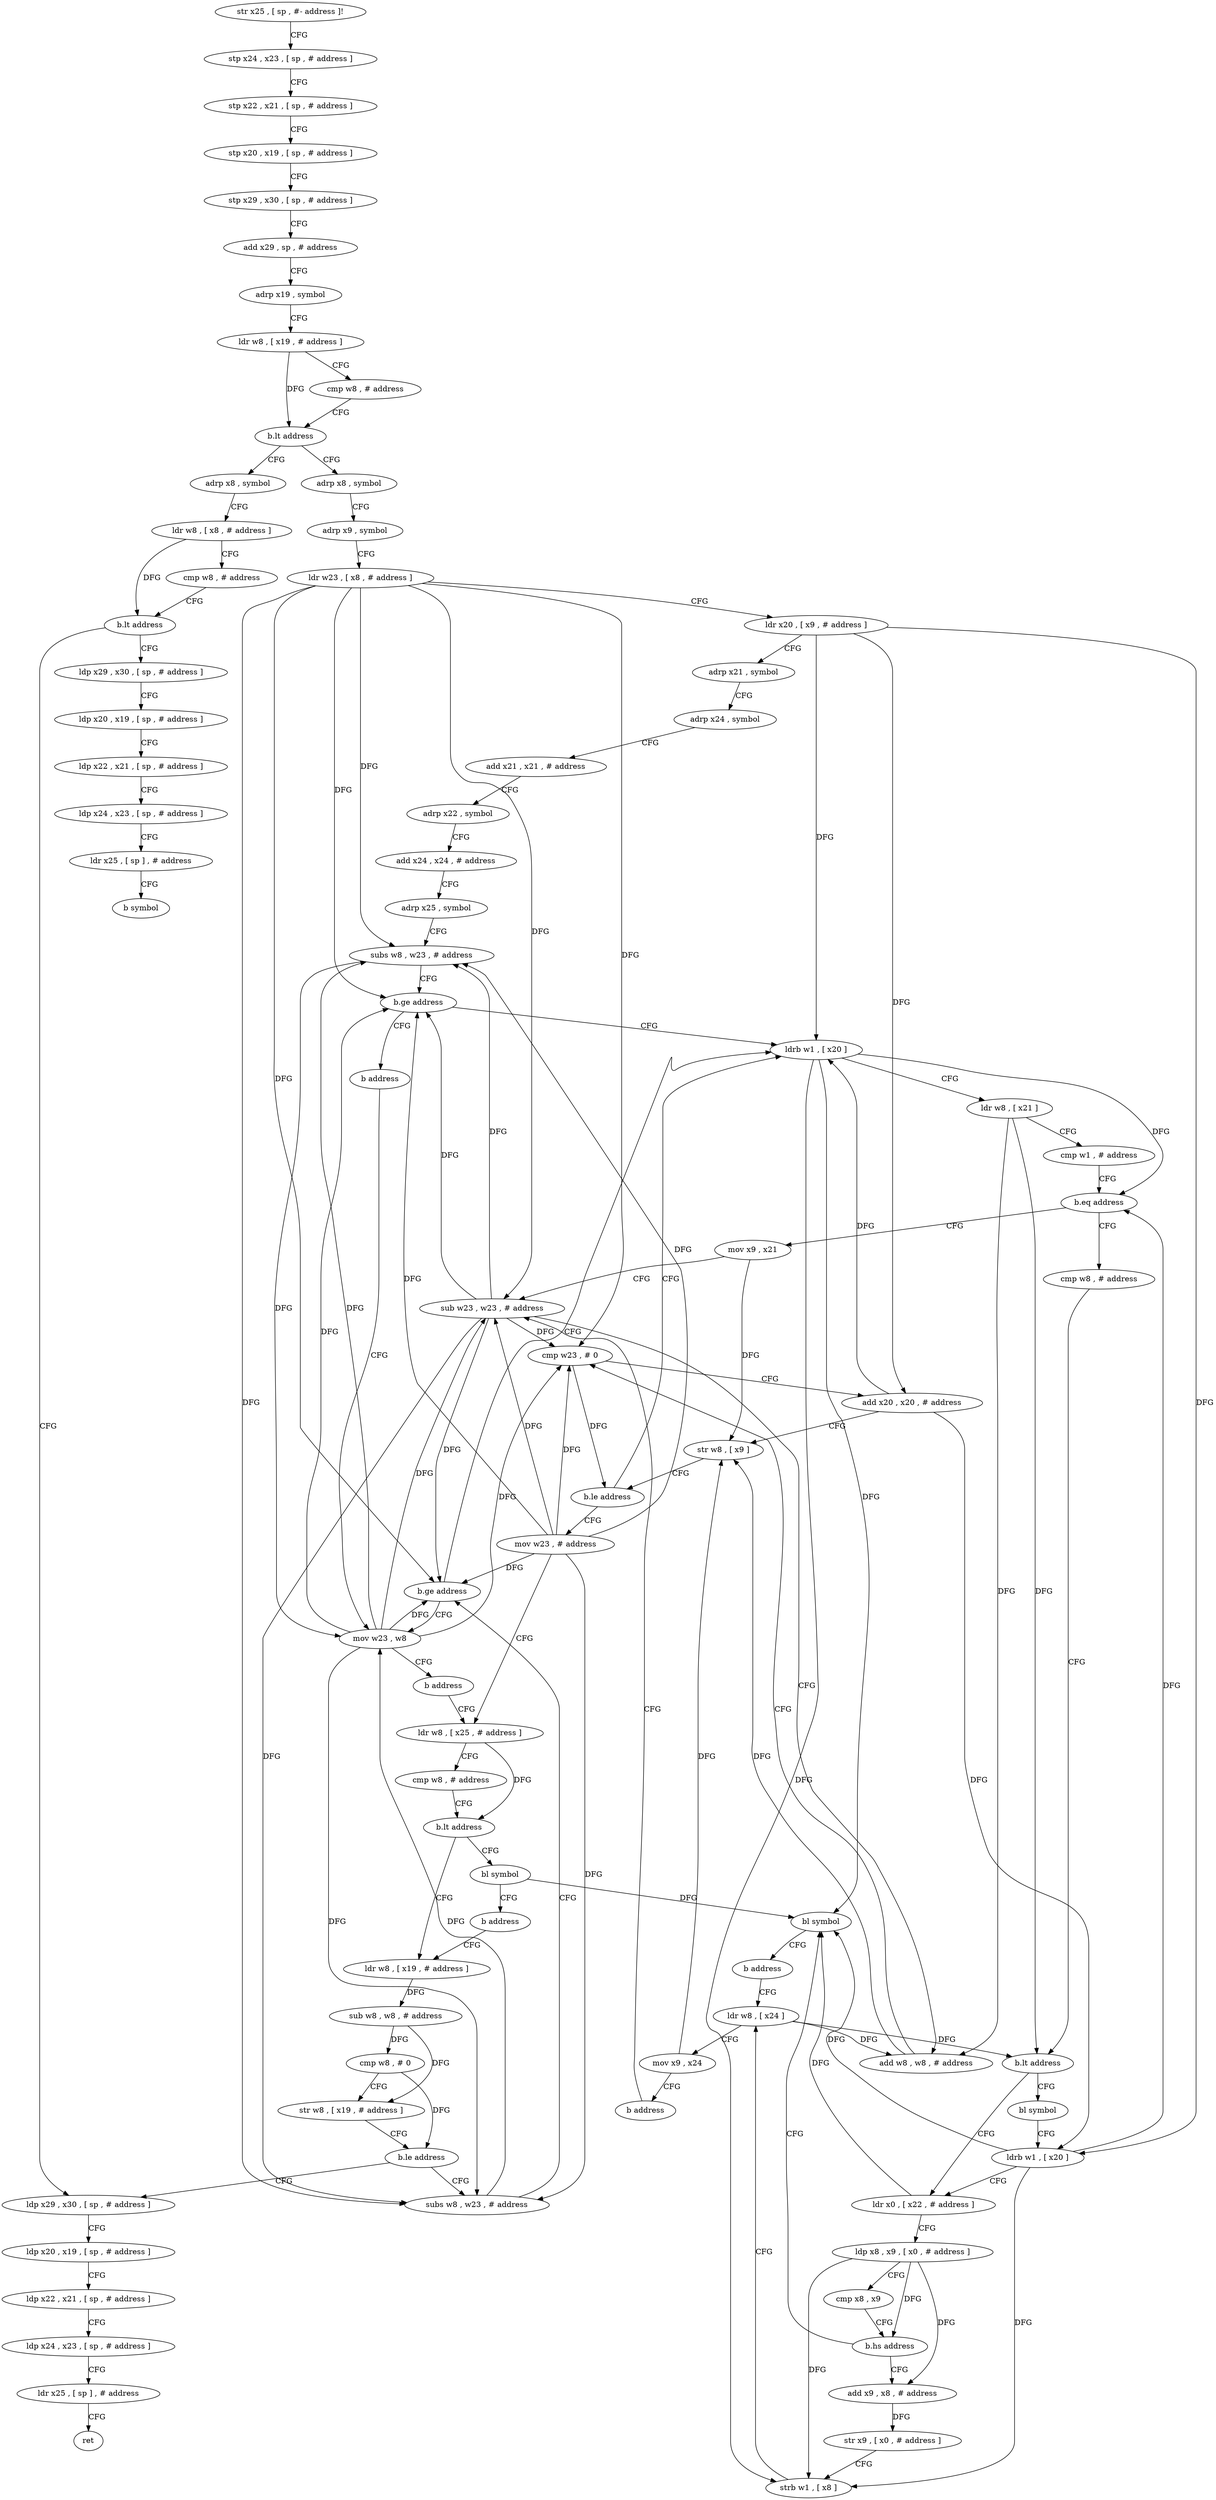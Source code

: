 digraph "func" {
"4217128" [label = "str x25 , [ sp , #- address ]!" ]
"4217132" [label = "stp x24 , x23 , [ sp , # address ]" ]
"4217136" [label = "stp x22 , x21 , [ sp , # address ]" ]
"4217140" [label = "stp x20 , x19 , [ sp , # address ]" ]
"4217144" [label = "stp x29 , x30 , [ sp , # address ]" ]
"4217148" [label = "add x29 , sp , # address" ]
"4217152" [label = "adrp x19 , symbol" ]
"4217156" [label = "ldr w8 , [ x19 , # address ]" ]
"4217160" [label = "cmp w8 , # address" ]
"4217164" [label = "b.lt address" ]
"4217388" [label = "adrp x8 , symbol" ]
"4217168" [label = "adrp x8 , symbol" ]
"4217392" [label = "ldr w8 , [ x8 , # address ]" ]
"4217396" [label = "cmp w8 , # address" ]
"4217400" [label = "b.lt address" ]
"4217428" [label = "ldp x29 , x30 , [ sp , # address ]" ]
"4217404" [label = "ldp x29 , x30 , [ sp , # address ]" ]
"4217172" [label = "adrp x9 , symbol" ]
"4217176" [label = "ldr w23 , [ x8 , # address ]" ]
"4217180" [label = "ldr x20 , [ x9 , # address ]" ]
"4217184" [label = "adrp x21 , symbol" ]
"4217188" [label = "adrp x24 , symbol" ]
"4217192" [label = "add x21 , x21 , # address" ]
"4217196" [label = "adrp x22 , symbol" ]
"4217200" [label = "add x24 , x24 , # address" ]
"4217204" [label = "adrp x25 , symbol" ]
"4217208" [label = "subs w8 , w23 , # address" ]
"4217212" [label = "b.ge address" ]
"4217284" [label = "ldrb w1 , [ x20 ]" ]
"4217216" [label = "b address" ]
"4217432" [label = "ldp x20 , x19 , [ sp , # address ]" ]
"4217436" [label = "ldp x22 , x21 , [ sp , # address ]" ]
"4217440" [label = "ldp x24 , x23 , [ sp , # address ]" ]
"4217444" [label = "ldr x25 , [ sp ] , # address" ]
"4217448" [label = "ret" ]
"4217408" [label = "ldp x20 , x19 , [ sp , # address ]" ]
"4217412" [label = "ldp x22 , x21 , [ sp , # address ]" ]
"4217416" [label = "ldp x24 , x23 , [ sp , # address ]" ]
"4217420" [label = "ldr x25 , [ sp ] , # address" ]
"4217424" [label = "b symbol" ]
"4217288" [label = "ldr w8 , [ x21 ]" ]
"4217292" [label = "cmp w1 , # address" ]
"4217296" [label = "b.eq address" ]
"4217256" [label = "mov x9 , x21" ]
"4217300" [label = "cmp w8 , # address" ]
"4217248" [label = "mov w23 , w8" ]
"4217260" [label = "sub w23 , w23 , # address" ]
"4217304" [label = "b.lt address" ]
"4217316" [label = "ldr x0 , [ x22 , # address ]" ]
"4217308" [label = "bl symbol" ]
"4217252" [label = "b address" ]
"4217368" [label = "ldr w8 , [ x25 , # address ]" ]
"4217364" [label = "mov w23 , # address" ]
"4217320" [label = "ldp x8 , x9 , [ x0 , # address ]" ]
"4217324" [label = "cmp x8 , x9" ]
"4217328" [label = "b.hs address" ]
"4217356" [label = "bl symbol" ]
"4217332" [label = "add x9 , x8 , # address" ]
"4217312" [label = "ldrb w1 , [ x20 ]" ]
"4217372" [label = "cmp w8 , # address" ]
"4217376" [label = "b.lt address" ]
"4217220" [label = "ldr w8 , [ x19 , # address ]" ]
"4217380" [label = "bl symbol" ]
"4217224" [label = "sub w8 , w8 , # address" ]
"4217228" [label = "cmp w8 , # 0" ]
"4217232" [label = "str w8 , [ x19 , # address ]" ]
"4217236" [label = "b.le address" ]
"4217240" [label = "subs w8 , w23 , # address" ]
"4217384" [label = "b address" ]
"4217360" [label = "b address" ]
"4217344" [label = "ldr w8 , [ x24 ]" ]
"4217336" [label = "str x9 , [ x0 , # address ]" ]
"4217340" [label = "strb w1 , [ x8 ]" ]
"4217244" [label = "b.ge address" ]
"4217348" [label = "mov x9 , x24" ]
"4217352" [label = "b address" ]
"4217264" [label = "add w8 , w8 , # address" ]
"4217268" [label = "cmp w23 , # 0" ]
"4217272" [label = "add x20 , x20 , # address" ]
"4217276" [label = "str w8 , [ x9 ]" ]
"4217280" [label = "b.le address" ]
"4217128" -> "4217132" [ label = "CFG" ]
"4217132" -> "4217136" [ label = "CFG" ]
"4217136" -> "4217140" [ label = "CFG" ]
"4217140" -> "4217144" [ label = "CFG" ]
"4217144" -> "4217148" [ label = "CFG" ]
"4217148" -> "4217152" [ label = "CFG" ]
"4217152" -> "4217156" [ label = "CFG" ]
"4217156" -> "4217160" [ label = "CFG" ]
"4217156" -> "4217164" [ label = "DFG" ]
"4217160" -> "4217164" [ label = "CFG" ]
"4217164" -> "4217388" [ label = "CFG" ]
"4217164" -> "4217168" [ label = "CFG" ]
"4217388" -> "4217392" [ label = "CFG" ]
"4217168" -> "4217172" [ label = "CFG" ]
"4217392" -> "4217396" [ label = "CFG" ]
"4217392" -> "4217400" [ label = "DFG" ]
"4217396" -> "4217400" [ label = "CFG" ]
"4217400" -> "4217428" [ label = "CFG" ]
"4217400" -> "4217404" [ label = "CFG" ]
"4217428" -> "4217432" [ label = "CFG" ]
"4217404" -> "4217408" [ label = "CFG" ]
"4217172" -> "4217176" [ label = "CFG" ]
"4217176" -> "4217180" [ label = "CFG" ]
"4217176" -> "4217208" [ label = "DFG" ]
"4217176" -> "4217212" [ label = "DFG" ]
"4217176" -> "4217260" [ label = "DFG" ]
"4217176" -> "4217268" [ label = "DFG" ]
"4217176" -> "4217240" [ label = "DFG" ]
"4217176" -> "4217244" [ label = "DFG" ]
"4217180" -> "4217184" [ label = "CFG" ]
"4217180" -> "4217284" [ label = "DFG" ]
"4217180" -> "4217272" [ label = "DFG" ]
"4217180" -> "4217312" [ label = "DFG" ]
"4217184" -> "4217188" [ label = "CFG" ]
"4217188" -> "4217192" [ label = "CFG" ]
"4217192" -> "4217196" [ label = "CFG" ]
"4217196" -> "4217200" [ label = "CFG" ]
"4217200" -> "4217204" [ label = "CFG" ]
"4217204" -> "4217208" [ label = "CFG" ]
"4217208" -> "4217212" [ label = "CFG" ]
"4217208" -> "4217248" [ label = "DFG" ]
"4217212" -> "4217284" [ label = "CFG" ]
"4217212" -> "4217216" [ label = "CFG" ]
"4217284" -> "4217288" [ label = "CFG" ]
"4217284" -> "4217296" [ label = "DFG" ]
"4217284" -> "4217356" [ label = "DFG" ]
"4217284" -> "4217340" [ label = "DFG" ]
"4217216" -> "4217248" [ label = "CFG" ]
"4217432" -> "4217436" [ label = "CFG" ]
"4217436" -> "4217440" [ label = "CFG" ]
"4217440" -> "4217444" [ label = "CFG" ]
"4217444" -> "4217448" [ label = "CFG" ]
"4217408" -> "4217412" [ label = "CFG" ]
"4217412" -> "4217416" [ label = "CFG" ]
"4217416" -> "4217420" [ label = "CFG" ]
"4217420" -> "4217424" [ label = "CFG" ]
"4217288" -> "4217292" [ label = "CFG" ]
"4217288" -> "4217304" [ label = "DFG" ]
"4217288" -> "4217264" [ label = "DFG" ]
"4217292" -> "4217296" [ label = "CFG" ]
"4217296" -> "4217256" [ label = "CFG" ]
"4217296" -> "4217300" [ label = "CFG" ]
"4217256" -> "4217260" [ label = "CFG" ]
"4217256" -> "4217276" [ label = "DFG" ]
"4217300" -> "4217304" [ label = "CFG" ]
"4217248" -> "4217252" [ label = "CFG" ]
"4217248" -> "4217208" [ label = "DFG" ]
"4217248" -> "4217212" [ label = "DFG" ]
"4217248" -> "4217260" [ label = "DFG" ]
"4217248" -> "4217268" [ label = "DFG" ]
"4217248" -> "4217240" [ label = "DFG" ]
"4217248" -> "4217244" [ label = "DFG" ]
"4217260" -> "4217264" [ label = "CFG" ]
"4217260" -> "4217208" [ label = "DFG" ]
"4217260" -> "4217212" [ label = "DFG" ]
"4217260" -> "4217268" [ label = "DFG" ]
"4217260" -> "4217240" [ label = "DFG" ]
"4217260" -> "4217244" [ label = "DFG" ]
"4217304" -> "4217316" [ label = "CFG" ]
"4217304" -> "4217308" [ label = "CFG" ]
"4217316" -> "4217320" [ label = "CFG" ]
"4217316" -> "4217356" [ label = "DFG" ]
"4217308" -> "4217312" [ label = "CFG" ]
"4217252" -> "4217368" [ label = "CFG" ]
"4217368" -> "4217372" [ label = "CFG" ]
"4217368" -> "4217376" [ label = "DFG" ]
"4217364" -> "4217368" [ label = "CFG" ]
"4217364" -> "4217208" [ label = "DFG" ]
"4217364" -> "4217212" [ label = "DFG" ]
"4217364" -> "4217260" [ label = "DFG" ]
"4217364" -> "4217268" [ label = "DFG" ]
"4217364" -> "4217240" [ label = "DFG" ]
"4217364" -> "4217244" [ label = "DFG" ]
"4217320" -> "4217324" [ label = "CFG" ]
"4217320" -> "4217328" [ label = "DFG" ]
"4217320" -> "4217332" [ label = "DFG" ]
"4217320" -> "4217340" [ label = "DFG" ]
"4217324" -> "4217328" [ label = "CFG" ]
"4217328" -> "4217356" [ label = "CFG" ]
"4217328" -> "4217332" [ label = "CFG" ]
"4217356" -> "4217360" [ label = "CFG" ]
"4217332" -> "4217336" [ label = "DFG" ]
"4217312" -> "4217316" [ label = "CFG" ]
"4217312" -> "4217296" [ label = "DFG" ]
"4217312" -> "4217356" [ label = "DFG" ]
"4217312" -> "4217340" [ label = "DFG" ]
"4217372" -> "4217376" [ label = "CFG" ]
"4217376" -> "4217220" [ label = "CFG" ]
"4217376" -> "4217380" [ label = "CFG" ]
"4217220" -> "4217224" [ label = "DFG" ]
"4217380" -> "4217384" [ label = "CFG" ]
"4217380" -> "4217356" [ label = "DFG" ]
"4217224" -> "4217228" [ label = "DFG" ]
"4217224" -> "4217232" [ label = "DFG" ]
"4217228" -> "4217232" [ label = "CFG" ]
"4217228" -> "4217236" [ label = "DFG" ]
"4217232" -> "4217236" [ label = "CFG" ]
"4217236" -> "4217428" [ label = "CFG" ]
"4217236" -> "4217240" [ label = "CFG" ]
"4217240" -> "4217244" [ label = "CFG" ]
"4217240" -> "4217248" [ label = "DFG" ]
"4217384" -> "4217220" [ label = "CFG" ]
"4217360" -> "4217344" [ label = "CFG" ]
"4217344" -> "4217348" [ label = "CFG" ]
"4217344" -> "4217304" [ label = "DFG" ]
"4217344" -> "4217264" [ label = "DFG" ]
"4217336" -> "4217340" [ label = "CFG" ]
"4217340" -> "4217344" [ label = "CFG" ]
"4217244" -> "4217284" [ label = "CFG" ]
"4217244" -> "4217248" [ label = "CFG" ]
"4217348" -> "4217352" [ label = "CFG" ]
"4217348" -> "4217276" [ label = "DFG" ]
"4217352" -> "4217260" [ label = "CFG" ]
"4217264" -> "4217268" [ label = "CFG" ]
"4217264" -> "4217276" [ label = "DFG" ]
"4217268" -> "4217272" [ label = "CFG" ]
"4217268" -> "4217280" [ label = "DFG" ]
"4217272" -> "4217276" [ label = "CFG" ]
"4217272" -> "4217284" [ label = "DFG" ]
"4217272" -> "4217312" [ label = "DFG" ]
"4217276" -> "4217280" [ label = "CFG" ]
"4217280" -> "4217364" [ label = "CFG" ]
"4217280" -> "4217284" [ label = "CFG" ]
}

